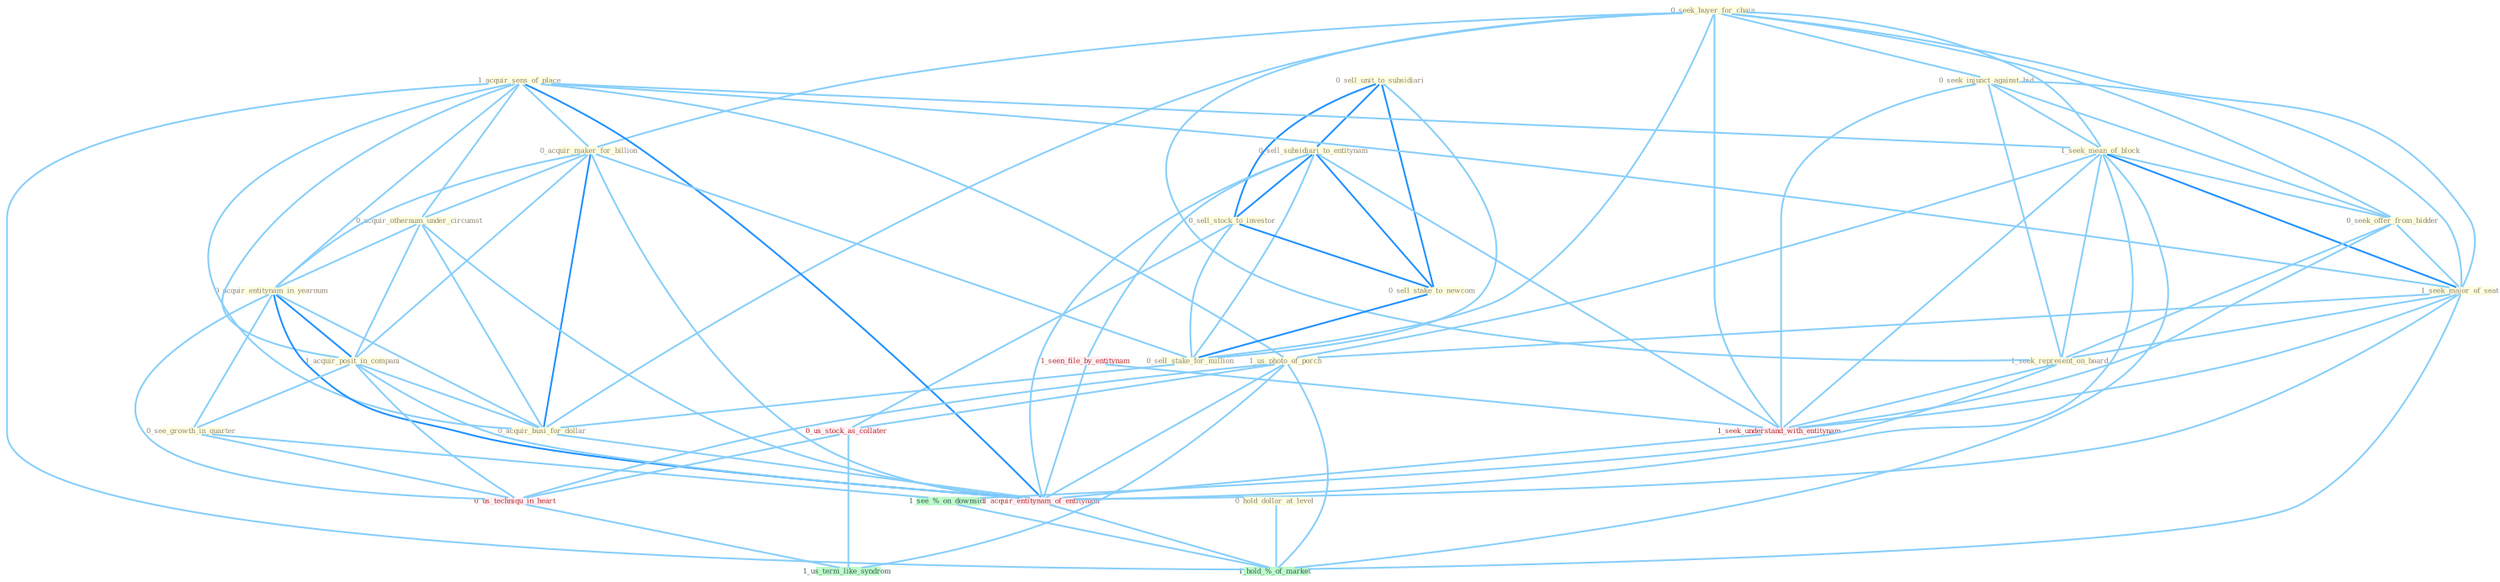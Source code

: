 Graph G{ 
    node
    [shape=polygon,style=filled,width=.5,height=.06,color="#BDFCC9",fixedsize=true,fontsize=4,
    fontcolor="#2f4f4f"];
    {node
    [color="#ffffe0", fontcolor="#8b7d6b"] "0_seek_buyer_for_chain " "0_seek_injunct_against_bid " "0_sell_unit_to_subsidiari " "0_sell_subsidiari_to_entitynam " "0_sell_stock_to_investor " "1_acquir_sens_of_place " "0_sell_stake_to_newcom " "1_seek_mean_of_block " "0_acquir_maker_for_billion " "0_seek_offer_from_bidder " "0_sell_stake_for_million " "1_seek_major_of_seat " "0_acquir_othernum_under_circumst " "0_acquir_entitynam_in_yearnum " "1_acquir_posit_in_compani " "0_see_growth_in_quarter " "0_hold_dollar_at_level " "1_seek_represent_on_board " "1_us_photo_of_porch " "0_acquir_busi_for_dollar "}
{node [color="#fff0f5", fontcolor="#b22222"] "1_seen_file_by_entitynam " "0_us_stock_as_collater " "1_seek_understand_with_entitynam " "1_acquir_entitynam_of_entitynam " "0_us_techniqu_in_heart "}
edge [color="#B0E2FF"];

	"0_seek_buyer_for_chain " -- "0_seek_injunct_against_bid " [w="1", color="#87cefa" ];
	"0_seek_buyer_for_chain " -- "1_seek_mean_of_block " [w="1", color="#87cefa" ];
	"0_seek_buyer_for_chain " -- "0_acquir_maker_for_billion " [w="1", color="#87cefa" ];
	"0_seek_buyer_for_chain " -- "0_seek_offer_from_bidder " [w="1", color="#87cefa" ];
	"0_seek_buyer_for_chain " -- "0_sell_stake_for_million " [w="1", color="#87cefa" ];
	"0_seek_buyer_for_chain " -- "1_seek_major_of_seat " [w="1", color="#87cefa" ];
	"0_seek_buyer_for_chain " -- "1_seek_represent_on_board " [w="1", color="#87cefa" ];
	"0_seek_buyer_for_chain " -- "0_acquir_busi_for_dollar " [w="1", color="#87cefa" ];
	"0_seek_buyer_for_chain " -- "1_seek_understand_with_entitynam " [w="1", color="#87cefa" ];
	"0_seek_injunct_against_bid " -- "1_seek_mean_of_block " [w="1", color="#87cefa" ];
	"0_seek_injunct_against_bid " -- "0_seek_offer_from_bidder " [w="1", color="#87cefa" ];
	"0_seek_injunct_against_bid " -- "1_seek_major_of_seat " [w="1", color="#87cefa" ];
	"0_seek_injunct_against_bid " -- "1_seek_represent_on_board " [w="1", color="#87cefa" ];
	"0_seek_injunct_against_bid " -- "1_seek_understand_with_entitynam " [w="1", color="#87cefa" ];
	"0_sell_unit_to_subsidiari " -- "0_sell_subsidiari_to_entitynam " [w="2", color="#1e90ff" , len=0.8];
	"0_sell_unit_to_subsidiari " -- "0_sell_stock_to_investor " [w="2", color="#1e90ff" , len=0.8];
	"0_sell_unit_to_subsidiari " -- "0_sell_stake_to_newcom " [w="2", color="#1e90ff" , len=0.8];
	"0_sell_unit_to_subsidiari " -- "0_sell_stake_for_million " [w="1", color="#87cefa" ];
	"0_sell_subsidiari_to_entitynam " -- "0_sell_stock_to_investor " [w="2", color="#1e90ff" , len=0.8];
	"0_sell_subsidiari_to_entitynam " -- "0_sell_stake_to_newcom " [w="2", color="#1e90ff" , len=0.8];
	"0_sell_subsidiari_to_entitynam " -- "0_sell_stake_for_million " [w="1", color="#87cefa" ];
	"0_sell_subsidiari_to_entitynam " -- "1_seen_file_by_entitynam " [w="1", color="#87cefa" ];
	"0_sell_subsidiari_to_entitynam " -- "1_seek_understand_with_entitynam " [w="1", color="#87cefa" ];
	"0_sell_subsidiari_to_entitynam " -- "1_acquir_entitynam_of_entitynam " [w="1", color="#87cefa" ];
	"0_sell_stock_to_investor " -- "0_sell_stake_to_newcom " [w="2", color="#1e90ff" , len=0.8];
	"0_sell_stock_to_investor " -- "0_sell_stake_for_million " [w="1", color="#87cefa" ];
	"0_sell_stock_to_investor " -- "0_us_stock_as_collater " [w="1", color="#87cefa" ];
	"1_acquir_sens_of_place " -- "1_seek_mean_of_block " [w="1", color="#87cefa" ];
	"1_acquir_sens_of_place " -- "0_acquir_maker_for_billion " [w="1", color="#87cefa" ];
	"1_acquir_sens_of_place " -- "1_seek_major_of_seat " [w="1", color="#87cefa" ];
	"1_acquir_sens_of_place " -- "0_acquir_othernum_under_circumst " [w="1", color="#87cefa" ];
	"1_acquir_sens_of_place " -- "0_acquir_entitynam_in_yearnum " [w="1", color="#87cefa" ];
	"1_acquir_sens_of_place " -- "1_acquir_posit_in_compani " [w="1", color="#87cefa" ];
	"1_acquir_sens_of_place " -- "1_us_photo_of_porch " [w="1", color="#87cefa" ];
	"1_acquir_sens_of_place " -- "0_acquir_busi_for_dollar " [w="1", color="#87cefa" ];
	"1_acquir_sens_of_place " -- "1_acquir_entitynam_of_entitynam " [w="2", color="#1e90ff" , len=0.8];
	"1_acquir_sens_of_place " -- "1_hold_%_of_market " [w="1", color="#87cefa" ];
	"0_sell_stake_to_newcom " -- "0_sell_stake_for_million " [w="2", color="#1e90ff" , len=0.8];
	"1_seek_mean_of_block " -- "0_seek_offer_from_bidder " [w="1", color="#87cefa" ];
	"1_seek_mean_of_block " -- "1_seek_major_of_seat " [w="2", color="#1e90ff" , len=0.8];
	"1_seek_mean_of_block " -- "1_seek_represent_on_board " [w="1", color="#87cefa" ];
	"1_seek_mean_of_block " -- "1_us_photo_of_porch " [w="1", color="#87cefa" ];
	"1_seek_mean_of_block " -- "1_seek_understand_with_entitynam " [w="1", color="#87cefa" ];
	"1_seek_mean_of_block " -- "1_acquir_entitynam_of_entitynam " [w="1", color="#87cefa" ];
	"1_seek_mean_of_block " -- "1_hold_%_of_market " [w="1", color="#87cefa" ];
	"0_acquir_maker_for_billion " -- "0_sell_stake_for_million " [w="1", color="#87cefa" ];
	"0_acquir_maker_for_billion " -- "0_acquir_othernum_under_circumst " [w="1", color="#87cefa" ];
	"0_acquir_maker_for_billion " -- "0_acquir_entitynam_in_yearnum " [w="1", color="#87cefa" ];
	"0_acquir_maker_for_billion " -- "1_acquir_posit_in_compani " [w="1", color="#87cefa" ];
	"0_acquir_maker_for_billion " -- "0_acquir_busi_for_dollar " [w="2", color="#1e90ff" , len=0.8];
	"0_acquir_maker_for_billion " -- "1_acquir_entitynam_of_entitynam " [w="1", color="#87cefa" ];
	"0_seek_offer_from_bidder " -- "1_seek_major_of_seat " [w="1", color="#87cefa" ];
	"0_seek_offer_from_bidder " -- "1_seek_represent_on_board " [w="1", color="#87cefa" ];
	"0_seek_offer_from_bidder " -- "1_seek_understand_with_entitynam " [w="1", color="#87cefa" ];
	"0_sell_stake_for_million " -- "0_acquir_busi_for_dollar " [w="1", color="#87cefa" ];
	"1_seek_major_of_seat " -- "1_seek_represent_on_board " [w="1", color="#87cefa" ];
	"1_seek_major_of_seat " -- "1_us_photo_of_porch " [w="1", color="#87cefa" ];
	"1_seek_major_of_seat " -- "1_seek_understand_with_entitynam " [w="1", color="#87cefa" ];
	"1_seek_major_of_seat " -- "1_acquir_entitynam_of_entitynam " [w="1", color="#87cefa" ];
	"1_seek_major_of_seat " -- "1_hold_%_of_market " [w="1", color="#87cefa" ];
	"0_acquir_othernum_under_circumst " -- "0_acquir_entitynam_in_yearnum " [w="1", color="#87cefa" ];
	"0_acquir_othernum_under_circumst " -- "1_acquir_posit_in_compani " [w="1", color="#87cefa" ];
	"0_acquir_othernum_under_circumst " -- "0_acquir_busi_for_dollar " [w="1", color="#87cefa" ];
	"0_acquir_othernum_under_circumst " -- "1_acquir_entitynam_of_entitynam " [w="1", color="#87cefa" ];
	"0_acquir_entitynam_in_yearnum " -- "1_acquir_posit_in_compani " [w="2", color="#1e90ff" , len=0.8];
	"0_acquir_entitynam_in_yearnum " -- "0_see_growth_in_quarter " [w="1", color="#87cefa" ];
	"0_acquir_entitynam_in_yearnum " -- "0_acquir_busi_for_dollar " [w="1", color="#87cefa" ];
	"0_acquir_entitynam_in_yearnum " -- "1_acquir_entitynam_of_entitynam " [w="2", color="#1e90ff" , len=0.8];
	"0_acquir_entitynam_in_yearnum " -- "0_us_techniqu_in_heart " [w="1", color="#87cefa" ];
	"1_acquir_posit_in_compani " -- "0_see_growth_in_quarter " [w="1", color="#87cefa" ];
	"1_acquir_posit_in_compani " -- "0_acquir_busi_for_dollar " [w="1", color="#87cefa" ];
	"1_acquir_posit_in_compani " -- "1_acquir_entitynam_of_entitynam " [w="1", color="#87cefa" ];
	"1_acquir_posit_in_compani " -- "0_us_techniqu_in_heart " [w="1", color="#87cefa" ];
	"0_see_growth_in_quarter " -- "0_us_techniqu_in_heart " [w="1", color="#87cefa" ];
	"0_see_growth_in_quarter " -- "1_see_%_on_downsid " [w="1", color="#87cefa" ];
	"0_hold_dollar_at_level " -- "1_hold_%_of_market " [w="1", color="#87cefa" ];
	"1_seek_represent_on_board " -- "1_seek_understand_with_entitynam " [w="1", color="#87cefa" ];
	"1_seek_represent_on_board " -- "1_see_%_on_downsid " [w="1", color="#87cefa" ];
	"1_us_photo_of_porch " -- "0_us_stock_as_collater " [w="1", color="#87cefa" ];
	"1_us_photo_of_porch " -- "1_acquir_entitynam_of_entitynam " [w="1", color="#87cefa" ];
	"1_us_photo_of_porch " -- "0_us_techniqu_in_heart " [w="1", color="#87cefa" ];
	"1_us_photo_of_porch " -- "1_us_term_like_syndrom " [w="1", color="#87cefa" ];
	"1_us_photo_of_porch " -- "1_hold_%_of_market " [w="1", color="#87cefa" ];
	"0_acquir_busi_for_dollar " -- "1_acquir_entitynam_of_entitynam " [w="1", color="#87cefa" ];
	"1_seen_file_by_entitynam " -- "1_seek_understand_with_entitynam " [w="1", color="#87cefa" ];
	"1_seen_file_by_entitynam " -- "1_acquir_entitynam_of_entitynam " [w="1", color="#87cefa" ];
	"0_us_stock_as_collater " -- "0_us_techniqu_in_heart " [w="1", color="#87cefa" ];
	"0_us_stock_as_collater " -- "1_us_term_like_syndrom " [w="1", color="#87cefa" ];
	"1_seek_understand_with_entitynam " -- "1_acquir_entitynam_of_entitynam " [w="1", color="#87cefa" ];
	"1_acquir_entitynam_of_entitynam " -- "1_hold_%_of_market " [w="1", color="#87cefa" ];
	"0_us_techniqu_in_heart " -- "1_us_term_like_syndrom " [w="1", color="#87cefa" ];
	"1_see_%_on_downsid " -- "1_hold_%_of_market " [w="1", color="#87cefa" ];
}